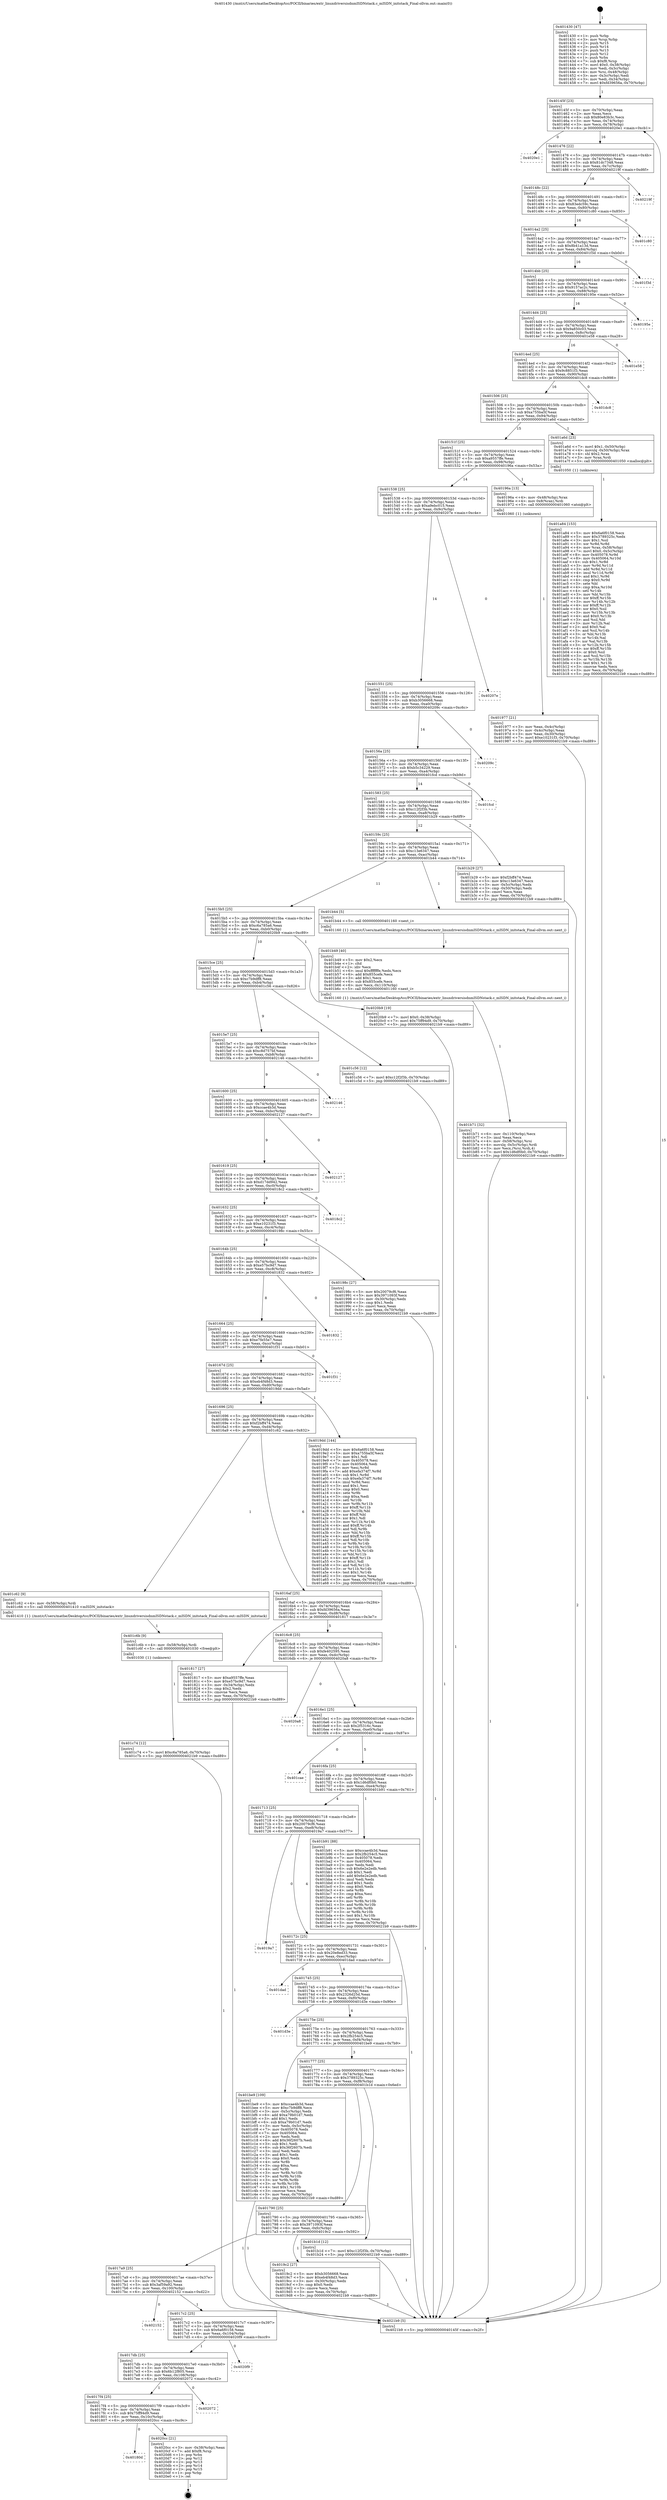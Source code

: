 digraph "0x401430" {
  label = "0x401430 (/mnt/c/Users/mathe/Desktop/tcc/POCII/binaries/extr_linuxdriversisdnmISDNstack.c_mISDN_initstack_Final-ollvm.out::main(0))"
  labelloc = "t"
  node[shape=record]

  Entry [label="",width=0.3,height=0.3,shape=circle,fillcolor=black,style=filled]
  "0x40145f" [label="{
     0x40145f [23]\l
     | [instrs]\l
     &nbsp;&nbsp;0x40145f \<+3\>: mov -0x70(%rbp),%eax\l
     &nbsp;&nbsp;0x401462 \<+2\>: mov %eax,%ecx\l
     &nbsp;&nbsp;0x401464 \<+6\>: sub $0x80e83b3c,%ecx\l
     &nbsp;&nbsp;0x40146a \<+3\>: mov %eax,-0x74(%rbp)\l
     &nbsp;&nbsp;0x40146d \<+3\>: mov %ecx,-0x78(%rbp)\l
     &nbsp;&nbsp;0x401470 \<+6\>: je 00000000004020e1 \<main+0xcb1\>\l
  }"]
  "0x4020e1" [label="{
     0x4020e1\l
  }", style=dashed]
  "0x401476" [label="{
     0x401476 [22]\l
     | [instrs]\l
     &nbsp;&nbsp;0x401476 \<+5\>: jmp 000000000040147b \<main+0x4b\>\l
     &nbsp;&nbsp;0x40147b \<+3\>: mov -0x74(%rbp),%eax\l
     &nbsp;&nbsp;0x40147e \<+5\>: sub $0x81dc7348,%eax\l
     &nbsp;&nbsp;0x401483 \<+3\>: mov %eax,-0x7c(%rbp)\l
     &nbsp;&nbsp;0x401486 \<+6\>: je 000000000040219f \<main+0xd6f\>\l
  }"]
  Exit [label="",width=0.3,height=0.3,shape=circle,fillcolor=black,style=filled,peripheries=2]
  "0x40219f" [label="{
     0x40219f\l
  }", style=dashed]
  "0x40148c" [label="{
     0x40148c [22]\l
     | [instrs]\l
     &nbsp;&nbsp;0x40148c \<+5\>: jmp 0000000000401491 \<main+0x61\>\l
     &nbsp;&nbsp;0x401491 \<+3\>: mov -0x74(%rbp),%eax\l
     &nbsp;&nbsp;0x401494 \<+5\>: sub $0x83edc59c,%eax\l
     &nbsp;&nbsp;0x401499 \<+3\>: mov %eax,-0x80(%rbp)\l
     &nbsp;&nbsp;0x40149c \<+6\>: je 0000000000401c80 \<main+0x850\>\l
  }"]
  "0x40180d" [label="{
     0x40180d\l
  }", style=dashed]
  "0x401c80" [label="{
     0x401c80\l
  }", style=dashed]
  "0x4014a2" [label="{
     0x4014a2 [25]\l
     | [instrs]\l
     &nbsp;&nbsp;0x4014a2 \<+5\>: jmp 00000000004014a7 \<main+0x77\>\l
     &nbsp;&nbsp;0x4014a7 \<+3\>: mov -0x74(%rbp),%eax\l
     &nbsp;&nbsp;0x4014aa \<+5\>: sub $0x8b41a13d,%eax\l
     &nbsp;&nbsp;0x4014af \<+6\>: mov %eax,-0x84(%rbp)\l
     &nbsp;&nbsp;0x4014b5 \<+6\>: je 0000000000401f3d \<main+0xb0d\>\l
  }"]
  "0x4020cc" [label="{
     0x4020cc [21]\l
     | [instrs]\l
     &nbsp;&nbsp;0x4020cc \<+3\>: mov -0x38(%rbp),%eax\l
     &nbsp;&nbsp;0x4020cf \<+7\>: add $0xf8,%rsp\l
     &nbsp;&nbsp;0x4020d6 \<+1\>: pop %rbx\l
     &nbsp;&nbsp;0x4020d7 \<+2\>: pop %r12\l
     &nbsp;&nbsp;0x4020d9 \<+2\>: pop %r13\l
     &nbsp;&nbsp;0x4020db \<+2\>: pop %r14\l
     &nbsp;&nbsp;0x4020dd \<+2\>: pop %r15\l
     &nbsp;&nbsp;0x4020df \<+1\>: pop %rbp\l
     &nbsp;&nbsp;0x4020e0 \<+1\>: ret\l
  }"]
  "0x401f3d" [label="{
     0x401f3d\l
  }", style=dashed]
  "0x4014bb" [label="{
     0x4014bb [25]\l
     | [instrs]\l
     &nbsp;&nbsp;0x4014bb \<+5\>: jmp 00000000004014c0 \<main+0x90\>\l
     &nbsp;&nbsp;0x4014c0 \<+3\>: mov -0x74(%rbp),%eax\l
     &nbsp;&nbsp;0x4014c3 \<+5\>: sub $0x9157ac2c,%eax\l
     &nbsp;&nbsp;0x4014c8 \<+6\>: mov %eax,-0x88(%rbp)\l
     &nbsp;&nbsp;0x4014ce \<+6\>: je 000000000040195e \<main+0x52e\>\l
  }"]
  "0x4017f4" [label="{
     0x4017f4 [25]\l
     | [instrs]\l
     &nbsp;&nbsp;0x4017f4 \<+5\>: jmp 00000000004017f9 \<main+0x3c9\>\l
     &nbsp;&nbsp;0x4017f9 \<+3\>: mov -0x74(%rbp),%eax\l
     &nbsp;&nbsp;0x4017fc \<+5\>: sub $0x75ff94d9,%eax\l
     &nbsp;&nbsp;0x401801 \<+6\>: mov %eax,-0x10c(%rbp)\l
     &nbsp;&nbsp;0x401807 \<+6\>: je 00000000004020cc \<main+0xc9c\>\l
  }"]
  "0x40195e" [label="{
     0x40195e\l
  }", style=dashed]
  "0x4014d4" [label="{
     0x4014d4 [25]\l
     | [instrs]\l
     &nbsp;&nbsp;0x4014d4 \<+5\>: jmp 00000000004014d9 \<main+0xa9\>\l
     &nbsp;&nbsp;0x4014d9 \<+3\>: mov -0x74(%rbp),%eax\l
     &nbsp;&nbsp;0x4014dc \<+5\>: sub $0x9a850c03,%eax\l
     &nbsp;&nbsp;0x4014e1 \<+6\>: mov %eax,-0x8c(%rbp)\l
     &nbsp;&nbsp;0x4014e7 \<+6\>: je 0000000000401e58 \<main+0xa28\>\l
  }"]
  "0x402072" [label="{
     0x402072\l
  }", style=dashed]
  "0x401e58" [label="{
     0x401e58\l
  }", style=dashed]
  "0x4014ed" [label="{
     0x4014ed [25]\l
     | [instrs]\l
     &nbsp;&nbsp;0x4014ed \<+5\>: jmp 00000000004014f2 \<main+0xc2\>\l
     &nbsp;&nbsp;0x4014f2 \<+3\>: mov -0x74(%rbp),%eax\l
     &nbsp;&nbsp;0x4014f5 \<+5\>: sub $0x9c8851f3,%eax\l
     &nbsp;&nbsp;0x4014fa \<+6\>: mov %eax,-0x90(%rbp)\l
     &nbsp;&nbsp;0x401500 \<+6\>: je 0000000000401dc8 \<main+0x998\>\l
  }"]
  "0x4017db" [label="{
     0x4017db [25]\l
     | [instrs]\l
     &nbsp;&nbsp;0x4017db \<+5\>: jmp 00000000004017e0 \<main+0x3b0\>\l
     &nbsp;&nbsp;0x4017e0 \<+3\>: mov -0x74(%rbp),%eax\l
     &nbsp;&nbsp;0x4017e3 \<+5\>: sub $0x6b12f805,%eax\l
     &nbsp;&nbsp;0x4017e8 \<+6\>: mov %eax,-0x108(%rbp)\l
     &nbsp;&nbsp;0x4017ee \<+6\>: je 0000000000402072 \<main+0xc42\>\l
  }"]
  "0x401dc8" [label="{
     0x401dc8\l
  }", style=dashed]
  "0x401506" [label="{
     0x401506 [25]\l
     | [instrs]\l
     &nbsp;&nbsp;0x401506 \<+5\>: jmp 000000000040150b \<main+0xdb\>\l
     &nbsp;&nbsp;0x40150b \<+3\>: mov -0x74(%rbp),%eax\l
     &nbsp;&nbsp;0x40150e \<+5\>: sub $0xa755ba5f,%eax\l
     &nbsp;&nbsp;0x401513 \<+6\>: mov %eax,-0x94(%rbp)\l
     &nbsp;&nbsp;0x401519 \<+6\>: je 0000000000401a6d \<main+0x63d\>\l
  }"]
  "0x4020f9" [label="{
     0x4020f9\l
  }", style=dashed]
  "0x401a6d" [label="{
     0x401a6d [23]\l
     | [instrs]\l
     &nbsp;&nbsp;0x401a6d \<+7\>: movl $0x1,-0x50(%rbp)\l
     &nbsp;&nbsp;0x401a74 \<+4\>: movslq -0x50(%rbp),%rax\l
     &nbsp;&nbsp;0x401a78 \<+4\>: shl $0x2,%rax\l
     &nbsp;&nbsp;0x401a7c \<+3\>: mov %rax,%rdi\l
     &nbsp;&nbsp;0x401a7f \<+5\>: call 0000000000401050 \<malloc@plt\>\l
     | [calls]\l
     &nbsp;&nbsp;0x401050 \{1\} (unknown)\l
  }"]
  "0x40151f" [label="{
     0x40151f [25]\l
     | [instrs]\l
     &nbsp;&nbsp;0x40151f \<+5\>: jmp 0000000000401524 \<main+0xf4\>\l
     &nbsp;&nbsp;0x401524 \<+3\>: mov -0x74(%rbp),%eax\l
     &nbsp;&nbsp;0x401527 \<+5\>: sub $0xa9557ffe,%eax\l
     &nbsp;&nbsp;0x40152c \<+6\>: mov %eax,-0x98(%rbp)\l
     &nbsp;&nbsp;0x401532 \<+6\>: je 000000000040196a \<main+0x53a\>\l
  }"]
  "0x4017c2" [label="{
     0x4017c2 [25]\l
     | [instrs]\l
     &nbsp;&nbsp;0x4017c2 \<+5\>: jmp 00000000004017c7 \<main+0x397\>\l
     &nbsp;&nbsp;0x4017c7 \<+3\>: mov -0x74(%rbp),%eax\l
     &nbsp;&nbsp;0x4017ca \<+5\>: sub $0x6a6f0158,%eax\l
     &nbsp;&nbsp;0x4017cf \<+6\>: mov %eax,-0x104(%rbp)\l
     &nbsp;&nbsp;0x4017d5 \<+6\>: je 00000000004020f9 \<main+0xcc9\>\l
  }"]
  "0x40196a" [label="{
     0x40196a [13]\l
     | [instrs]\l
     &nbsp;&nbsp;0x40196a \<+4\>: mov -0x48(%rbp),%rax\l
     &nbsp;&nbsp;0x40196e \<+4\>: mov 0x8(%rax),%rdi\l
     &nbsp;&nbsp;0x401972 \<+5\>: call 0000000000401060 \<atoi@plt\>\l
     | [calls]\l
     &nbsp;&nbsp;0x401060 \{1\} (unknown)\l
  }"]
  "0x401538" [label="{
     0x401538 [25]\l
     | [instrs]\l
     &nbsp;&nbsp;0x401538 \<+5\>: jmp 000000000040153d \<main+0x10d\>\l
     &nbsp;&nbsp;0x40153d \<+3\>: mov -0x74(%rbp),%eax\l
     &nbsp;&nbsp;0x401540 \<+5\>: sub $0xa9ebc015,%eax\l
     &nbsp;&nbsp;0x401545 \<+6\>: mov %eax,-0x9c(%rbp)\l
     &nbsp;&nbsp;0x40154b \<+6\>: je 000000000040207e \<main+0xc4e\>\l
  }"]
  "0x402152" [label="{
     0x402152\l
  }", style=dashed]
  "0x40207e" [label="{
     0x40207e\l
  }", style=dashed]
  "0x401551" [label="{
     0x401551 [25]\l
     | [instrs]\l
     &nbsp;&nbsp;0x401551 \<+5\>: jmp 0000000000401556 \<main+0x126\>\l
     &nbsp;&nbsp;0x401556 \<+3\>: mov -0x74(%rbp),%eax\l
     &nbsp;&nbsp;0x401559 \<+5\>: sub $0xb3056668,%eax\l
     &nbsp;&nbsp;0x40155e \<+6\>: mov %eax,-0xa0(%rbp)\l
     &nbsp;&nbsp;0x401564 \<+6\>: je 000000000040209c \<main+0xc6c\>\l
  }"]
  "0x401c74" [label="{
     0x401c74 [12]\l
     | [instrs]\l
     &nbsp;&nbsp;0x401c74 \<+7\>: movl $0xc6a785a6,-0x70(%rbp)\l
     &nbsp;&nbsp;0x401c7b \<+5\>: jmp 00000000004021b9 \<main+0xd89\>\l
  }"]
  "0x40209c" [label="{
     0x40209c\l
  }", style=dashed]
  "0x40156a" [label="{
     0x40156a [25]\l
     | [instrs]\l
     &nbsp;&nbsp;0x40156a \<+5\>: jmp 000000000040156f \<main+0x13f\>\l
     &nbsp;&nbsp;0x40156f \<+3\>: mov -0x74(%rbp),%eax\l
     &nbsp;&nbsp;0x401572 \<+5\>: sub $0xb5c34229,%eax\l
     &nbsp;&nbsp;0x401577 \<+6\>: mov %eax,-0xa4(%rbp)\l
     &nbsp;&nbsp;0x40157d \<+6\>: je 0000000000401fcd \<main+0xb9d\>\l
  }"]
  "0x401c6b" [label="{
     0x401c6b [9]\l
     | [instrs]\l
     &nbsp;&nbsp;0x401c6b \<+4\>: mov -0x58(%rbp),%rdi\l
     &nbsp;&nbsp;0x401c6f \<+5\>: call 0000000000401030 \<free@plt\>\l
     | [calls]\l
     &nbsp;&nbsp;0x401030 \{1\} (unknown)\l
  }"]
  "0x401fcd" [label="{
     0x401fcd\l
  }", style=dashed]
  "0x401583" [label="{
     0x401583 [25]\l
     | [instrs]\l
     &nbsp;&nbsp;0x401583 \<+5\>: jmp 0000000000401588 \<main+0x158\>\l
     &nbsp;&nbsp;0x401588 \<+3\>: mov -0x74(%rbp),%eax\l
     &nbsp;&nbsp;0x40158b \<+5\>: sub $0xc12f2f3b,%eax\l
     &nbsp;&nbsp;0x401590 \<+6\>: mov %eax,-0xa8(%rbp)\l
     &nbsp;&nbsp;0x401596 \<+6\>: je 0000000000401b29 \<main+0x6f9\>\l
  }"]
  "0x401b71" [label="{
     0x401b71 [32]\l
     | [instrs]\l
     &nbsp;&nbsp;0x401b71 \<+6\>: mov -0x110(%rbp),%ecx\l
     &nbsp;&nbsp;0x401b77 \<+3\>: imul %eax,%ecx\l
     &nbsp;&nbsp;0x401b7a \<+4\>: mov -0x58(%rbp),%rsi\l
     &nbsp;&nbsp;0x401b7e \<+4\>: movslq -0x5c(%rbp),%rdi\l
     &nbsp;&nbsp;0x401b82 \<+3\>: mov %ecx,(%rsi,%rdi,4)\l
     &nbsp;&nbsp;0x401b85 \<+7\>: movl $0x1d6df0b0,-0x70(%rbp)\l
     &nbsp;&nbsp;0x401b8c \<+5\>: jmp 00000000004021b9 \<main+0xd89\>\l
  }"]
  "0x401b29" [label="{
     0x401b29 [27]\l
     | [instrs]\l
     &nbsp;&nbsp;0x401b29 \<+5\>: mov $0xf2bff474,%eax\l
     &nbsp;&nbsp;0x401b2e \<+5\>: mov $0xc13e6347,%ecx\l
     &nbsp;&nbsp;0x401b33 \<+3\>: mov -0x5c(%rbp),%edx\l
     &nbsp;&nbsp;0x401b36 \<+3\>: cmp -0x50(%rbp),%edx\l
     &nbsp;&nbsp;0x401b39 \<+3\>: cmovl %ecx,%eax\l
     &nbsp;&nbsp;0x401b3c \<+3\>: mov %eax,-0x70(%rbp)\l
     &nbsp;&nbsp;0x401b3f \<+5\>: jmp 00000000004021b9 \<main+0xd89\>\l
  }"]
  "0x40159c" [label="{
     0x40159c [25]\l
     | [instrs]\l
     &nbsp;&nbsp;0x40159c \<+5\>: jmp 00000000004015a1 \<main+0x171\>\l
     &nbsp;&nbsp;0x4015a1 \<+3\>: mov -0x74(%rbp),%eax\l
     &nbsp;&nbsp;0x4015a4 \<+5\>: sub $0xc13e6347,%eax\l
     &nbsp;&nbsp;0x4015a9 \<+6\>: mov %eax,-0xac(%rbp)\l
     &nbsp;&nbsp;0x4015af \<+6\>: je 0000000000401b44 \<main+0x714\>\l
  }"]
  "0x401b49" [label="{
     0x401b49 [40]\l
     | [instrs]\l
     &nbsp;&nbsp;0x401b49 \<+5\>: mov $0x2,%ecx\l
     &nbsp;&nbsp;0x401b4e \<+1\>: cltd\l
     &nbsp;&nbsp;0x401b4f \<+2\>: idiv %ecx\l
     &nbsp;&nbsp;0x401b51 \<+6\>: imul $0xfffffffe,%edx,%ecx\l
     &nbsp;&nbsp;0x401b57 \<+6\>: add $0x855cefe,%ecx\l
     &nbsp;&nbsp;0x401b5d \<+3\>: add $0x1,%ecx\l
     &nbsp;&nbsp;0x401b60 \<+6\>: sub $0x855cefe,%ecx\l
     &nbsp;&nbsp;0x401b66 \<+6\>: mov %ecx,-0x110(%rbp)\l
     &nbsp;&nbsp;0x401b6c \<+5\>: call 0000000000401160 \<next_i\>\l
     | [calls]\l
     &nbsp;&nbsp;0x401160 \{1\} (/mnt/c/Users/mathe/Desktop/tcc/POCII/binaries/extr_linuxdriversisdnmISDNstack.c_mISDN_initstack_Final-ollvm.out::next_i)\l
  }"]
  "0x401b44" [label="{
     0x401b44 [5]\l
     | [instrs]\l
     &nbsp;&nbsp;0x401b44 \<+5\>: call 0000000000401160 \<next_i\>\l
     | [calls]\l
     &nbsp;&nbsp;0x401160 \{1\} (/mnt/c/Users/mathe/Desktop/tcc/POCII/binaries/extr_linuxdriversisdnmISDNstack.c_mISDN_initstack_Final-ollvm.out::next_i)\l
  }"]
  "0x4015b5" [label="{
     0x4015b5 [25]\l
     | [instrs]\l
     &nbsp;&nbsp;0x4015b5 \<+5\>: jmp 00000000004015ba \<main+0x18a\>\l
     &nbsp;&nbsp;0x4015ba \<+3\>: mov -0x74(%rbp),%eax\l
     &nbsp;&nbsp;0x4015bd \<+5\>: sub $0xc6a785a6,%eax\l
     &nbsp;&nbsp;0x4015c2 \<+6\>: mov %eax,-0xb0(%rbp)\l
     &nbsp;&nbsp;0x4015c8 \<+6\>: je 00000000004020b9 \<main+0xc89\>\l
  }"]
  "0x401a84" [label="{
     0x401a84 [153]\l
     | [instrs]\l
     &nbsp;&nbsp;0x401a84 \<+5\>: mov $0x6a6f0158,%ecx\l
     &nbsp;&nbsp;0x401a89 \<+5\>: mov $0x3789325c,%edx\l
     &nbsp;&nbsp;0x401a8e \<+3\>: mov $0x1,%sil\l
     &nbsp;&nbsp;0x401a91 \<+3\>: xor %r8d,%r8d\l
     &nbsp;&nbsp;0x401a94 \<+4\>: mov %rax,-0x58(%rbp)\l
     &nbsp;&nbsp;0x401a98 \<+7\>: movl $0x0,-0x5c(%rbp)\l
     &nbsp;&nbsp;0x401a9f \<+8\>: mov 0x405078,%r9d\l
     &nbsp;&nbsp;0x401aa7 \<+8\>: mov 0x405064,%r10d\l
     &nbsp;&nbsp;0x401aaf \<+4\>: sub $0x1,%r8d\l
     &nbsp;&nbsp;0x401ab3 \<+3\>: mov %r9d,%r11d\l
     &nbsp;&nbsp;0x401ab6 \<+3\>: add %r8d,%r11d\l
     &nbsp;&nbsp;0x401ab9 \<+4\>: imul %r11d,%r9d\l
     &nbsp;&nbsp;0x401abd \<+4\>: and $0x1,%r9d\l
     &nbsp;&nbsp;0x401ac1 \<+4\>: cmp $0x0,%r9d\l
     &nbsp;&nbsp;0x401ac5 \<+3\>: sete %bl\l
     &nbsp;&nbsp;0x401ac8 \<+4\>: cmp $0xa,%r10d\l
     &nbsp;&nbsp;0x401acc \<+4\>: setl %r14b\l
     &nbsp;&nbsp;0x401ad0 \<+3\>: mov %bl,%r15b\l
     &nbsp;&nbsp;0x401ad3 \<+4\>: xor $0xff,%r15b\l
     &nbsp;&nbsp;0x401ad7 \<+3\>: mov %r14b,%r12b\l
     &nbsp;&nbsp;0x401ada \<+4\>: xor $0xff,%r12b\l
     &nbsp;&nbsp;0x401ade \<+4\>: xor $0x0,%sil\l
     &nbsp;&nbsp;0x401ae2 \<+3\>: mov %r15b,%r13b\l
     &nbsp;&nbsp;0x401ae5 \<+4\>: and $0x0,%r13b\l
     &nbsp;&nbsp;0x401ae9 \<+3\>: and %sil,%bl\l
     &nbsp;&nbsp;0x401aec \<+3\>: mov %r12b,%al\l
     &nbsp;&nbsp;0x401aef \<+2\>: and $0x0,%al\l
     &nbsp;&nbsp;0x401af1 \<+3\>: and %sil,%r14b\l
     &nbsp;&nbsp;0x401af4 \<+3\>: or %bl,%r13b\l
     &nbsp;&nbsp;0x401af7 \<+3\>: or %r14b,%al\l
     &nbsp;&nbsp;0x401afa \<+3\>: xor %al,%r13b\l
     &nbsp;&nbsp;0x401afd \<+3\>: or %r12b,%r15b\l
     &nbsp;&nbsp;0x401b00 \<+4\>: xor $0xff,%r15b\l
     &nbsp;&nbsp;0x401b04 \<+4\>: or $0x0,%sil\l
     &nbsp;&nbsp;0x401b08 \<+3\>: and %sil,%r15b\l
     &nbsp;&nbsp;0x401b0b \<+3\>: or %r15b,%r13b\l
     &nbsp;&nbsp;0x401b0e \<+4\>: test $0x1,%r13b\l
     &nbsp;&nbsp;0x401b12 \<+3\>: cmovne %edx,%ecx\l
     &nbsp;&nbsp;0x401b15 \<+3\>: mov %ecx,-0x70(%rbp)\l
     &nbsp;&nbsp;0x401b18 \<+5\>: jmp 00000000004021b9 \<main+0xd89\>\l
  }"]
  "0x4020b9" [label="{
     0x4020b9 [19]\l
     | [instrs]\l
     &nbsp;&nbsp;0x4020b9 \<+7\>: movl $0x0,-0x38(%rbp)\l
     &nbsp;&nbsp;0x4020c0 \<+7\>: movl $0x75ff94d9,-0x70(%rbp)\l
     &nbsp;&nbsp;0x4020c7 \<+5\>: jmp 00000000004021b9 \<main+0xd89\>\l
  }"]
  "0x4015ce" [label="{
     0x4015ce [25]\l
     | [instrs]\l
     &nbsp;&nbsp;0x4015ce \<+5\>: jmp 00000000004015d3 \<main+0x1a3\>\l
     &nbsp;&nbsp;0x4015d3 \<+3\>: mov -0x74(%rbp),%eax\l
     &nbsp;&nbsp;0x4015d6 \<+5\>: sub $0xc7b9dff8,%eax\l
     &nbsp;&nbsp;0x4015db \<+6\>: mov %eax,-0xb4(%rbp)\l
     &nbsp;&nbsp;0x4015e1 \<+6\>: je 0000000000401c56 \<main+0x826\>\l
  }"]
  "0x4017a9" [label="{
     0x4017a9 [25]\l
     | [instrs]\l
     &nbsp;&nbsp;0x4017a9 \<+5\>: jmp 00000000004017ae \<main+0x37e\>\l
     &nbsp;&nbsp;0x4017ae \<+3\>: mov -0x74(%rbp),%eax\l
     &nbsp;&nbsp;0x4017b1 \<+5\>: sub $0x3af59a92,%eax\l
     &nbsp;&nbsp;0x4017b6 \<+6\>: mov %eax,-0x100(%rbp)\l
     &nbsp;&nbsp;0x4017bc \<+6\>: je 0000000000402152 \<main+0xd22\>\l
  }"]
  "0x401c56" [label="{
     0x401c56 [12]\l
     | [instrs]\l
     &nbsp;&nbsp;0x401c56 \<+7\>: movl $0xc12f2f3b,-0x70(%rbp)\l
     &nbsp;&nbsp;0x401c5d \<+5\>: jmp 00000000004021b9 \<main+0xd89\>\l
  }"]
  "0x4015e7" [label="{
     0x4015e7 [25]\l
     | [instrs]\l
     &nbsp;&nbsp;0x4015e7 \<+5\>: jmp 00000000004015ec \<main+0x1bc\>\l
     &nbsp;&nbsp;0x4015ec \<+3\>: mov -0x74(%rbp),%eax\l
     &nbsp;&nbsp;0x4015ef \<+5\>: sub $0xc8d757bf,%eax\l
     &nbsp;&nbsp;0x4015f4 \<+6\>: mov %eax,-0xb8(%rbp)\l
     &nbsp;&nbsp;0x4015fa \<+6\>: je 0000000000402146 \<main+0xd16\>\l
  }"]
  "0x4019c2" [label="{
     0x4019c2 [27]\l
     | [instrs]\l
     &nbsp;&nbsp;0x4019c2 \<+5\>: mov $0xb3056668,%eax\l
     &nbsp;&nbsp;0x4019c7 \<+5\>: mov $0xeb4f48d3,%ecx\l
     &nbsp;&nbsp;0x4019cc \<+3\>: mov -0x30(%rbp),%edx\l
     &nbsp;&nbsp;0x4019cf \<+3\>: cmp $0x0,%edx\l
     &nbsp;&nbsp;0x4019d2 \<+3\>: cmove %ecx,%eax\l
     &nbsp;&nbsp;0x4019d5 \<+3\>: mov %eax,-0x70(%rbp)\l
     &nbsp;&nbsp;0x4019d8 \<+5\>: jmp 00000000004021b9 \<main+0xd89\>\l
  }"]
  "0x402146" [label="{
     0x402146\l
  }", style=dashed]
  "0x401600" [label="{
     0x401600 [25]\l
     | [instrs]\l
     &nbsp;&nbsp;0x401600 \<+5\>: jmp 0000000000401605 \<main+0x1d5\>\l
     &nbsp;&nbsp;0x401605 \<+3\>: mov -0x74(%rbp),%eax\l
     &nbsp;&nbsp;0x401608 \<+5\>: sub $0xccae4b3d,%eax\l
     &nbsp;&nbsp;0x40160d \<+6\>: mov %eax,-0xbc(%rbp)\l
     &nbsp;&nbsp;0x401613 \<+6\>: je 0000000000402127 \<main+0xcf7\>\l
  }"]
  "0x401790" [label="{
     0x401790 [25]\l
     | [instrs]\l
     &nbsp;&nbsp;0x401790 \<+5\>: jmp 0000000000401795 \<main+0x365\>\l
     &nbsp;&nbsp;0x401795 \<+3\>: mov -0x74(%rbp),%eax\l
     &nbsp;&nbsp;0x401798 \<+5\>: sub $0x3971093f,%eax\l
     &nbsp;&nbsp;0x40179d \<+6\>: mov %eax,-0xfc(%rbp)\l
     &nbsp;&nbsp;0x4017a3 \<+6\>: je 00000000004019c2 \<main+0x592\>\l
  }"]
  "0x402127" [label="{
     0x402127\l
  }", style=dashed]
  "0x401619" [label="{
     0x401619 [25]\l
     | [instrs]\l
     &nbsp;&nbsp;0x401619 \<+5\>: jmp 000000000040161e \<main+0x1ee\>\l
     &nbsp;&nbsp;0x40161e \<+3\>: mov -0x74(%rbp),%eax\l
     &nbsp;&nbsp;0x401621 \<+5\>: sub $0xd17dd942,%eax\l
     &nbsp;&nbsp;0x401626 \<+6\>: mov %eax,-0xc0(%rbp)\l
     &nbsp;&nbsp;0x40162c \<+6\>: je 00000000004018c2 \<main+0x492\>\l
  }"]
  "0x401b1d" [label="{
     0x401b1d [12]\l
     | [instrs]\l
     &nbsp;&nbsp;0x401b1d \<+7\>: movl $0xc12f2f3b,-0x70(%rbp)\l
     &nbsp;&nbsp;0x401b24 \<+5\>: jmp 00000000004021b9 \<main+0xd89\>\l
  }"]
  "0x4018c2" [label="{
     0x4018c2\l
  }", style=dashed]
  "0x401632" [label="{
     0x401632 [25]\l
     | [instrs]\l
     &nbsp;&nbsp;0x401632 \<+5\>: jmp 0000000000401637 \<main+0x207\>\l
     &nbsp;&nbsp;0x401637 \<+3\>: mov -0x74(%rbp),%eax\l
     &nbsp;&nbsp;0x40163a \<+5\>: sub $0xe10231f3,%eax\l
     &nbsp;&nbsp;0x40163f \<+6\>: mov %eax,-0xc4(%rbp)\l
     &nbsp;&nbsp;0x401645 \<+6\>: je 000000000040198c \<main+0x55c\>\l
  }"]
  "0x401777" [label="{
     0x401777 [25]\l
     | [instrs]\l
     &nbsp;&nbsp;0x401777 \<+5\>: jmp 000000000040177c \<main+0x34c\>\l
     &nbsp;&nbsp;0x40177c \<+3\>: mov -0x74(%rbp),%eax\l
     &nbsp;&nbsp;0x40177f \<+5\>: sub $0x3789325c,%eax\l
     &nbsp;&nbsp;0x401784 \<+6\>: mov %eax,-0xf8(%rbp)\l
     &nbsp;&nbsp;0x40178a \<+6\>: je 0000000000401b1d \<main+0x6ed\>\l
  }"]
  "0x40198c" [label="{
     0x40198c [27]\l
     | [instrs]\l
     &nbsp;&nbsp;0x40198c \<+5\>: mov $0x20079cf6,%eax\l
     &nbsp;&nbsp;0x401991 \<+5\>: mov $0x3971093f,%ecx\l
     &nbsp;&nbsp;0x401996 \<+3\>: mov -0x30(%rbp),%edx\l
     &nbsp;&nbsp;0x401999 \<+3\>: cmp $0x1,%edx\l
     &nbsp;&nbsp;0x40199c \<+3\>: cmovl %ecx,%eax\l
     &nbsp;&nbsp;0x40199f \<+3\>: mov %eax,-0x70(%rbp)\l
     &nbsp;&nbsp;0x4019a2 \<+5\>: jmp 00000000004021b9 \<main+0xd89\>\l
  }"]
  "0x40164b" [label="{
     0x40164b [25]\l
     | [instrs]\l
     &nbsp;&nbsp;0x40164b \<+5\>: jmp 0000000000401650 \<main+0x220\>\l
     &nbsp;&nbsp;0x401650 \<+3\>: mov -0x74(%rbp),%eax\l
     &nbsp;&nbsp;0x401653 \<+5\>: sub $0xe57bc9d7,%eax\l
     &nbsp;&nbsp;0x401658 \<+6\>: mov %eax,-0xc8(%rbp)\l
     &nbsp;&nbsp;0x40165e \<+6\>: je 0000000000401832 \<main+0x402\>\l
  }"]
  "0x401be9" [label="{
     0x401be9 [109]\l
     | [instrs]\l
     &nbsp;&nbsp;0x401be9 \<+5\>: mov $0xccae4b3d,%eax\l
     &nbsp;&nbsp;0x401bee \<+5\>: mov $0xc7b9dff8,%ecx\l
     &nbsp;&nbsp;0x401bf3 \<+3\>: mov -0x5c(%rbp),%edx\l
     &nbsp;&nbsp;0x401bf6 \<+6\>: add $0xa79b01d7,%edx\l
     &nbsp;&nbsp;0x401bfc \<+3\>: add $0x1,%edx\l
     &nbsp;&nbsp;0x401bff \<+6\>: sub $0xa79b01d7,%edx\l
     &nbsp;&nbsp;0x401c05 \<+3\>: mov %edx,-0x5c(%rbp)\l
     &nbsp;&nbsp;0x401c08 \<+7\>: mov 0x405078,%edx\l
     &nbsp;&nbsp;0x401c0f \<+7\>: mov 0x405064,%esi\l
     &nbsp;&nbsp;0x401c16 \<+2\>: mov %edx,%edi\l
     &nbsp;&nbsp;0x401c18 \<+6\>: add $0x36f2607b,%edi\l
     &nbsp;&nbsp;0x401c1e \<+3\>: sub $0x1,%edi\l
     &nbsp;&nbsp;0x401c21 \<+6\>: sub $0x36f2607b,%edi\l
     &nbsp;&nbsp;0x401c27 \<+3\>: imul %edi,%edx\l
     &nbsp;&nbsp;0x401c2a \<+3\>: and $0x1,%edx\l
     &nbsp;&nbsp;0x401c2d \<+3\>: cmp $0x0,%edx\l
     &nbsp;&nbsp;0x401c30 \<+4\>: sete %r8b\l
     &nbsp;&nbsp;0x401c34 \<+3\>: cmp $0xa,%esi\l
     &nbsp;&nbsp;0x401c37 \<+4\>: setl %r9b\l
     &nbsp;&nbsp;0x401c3b \<+3\>: mov %r8b,%r10b\l
     &nbsp;&nbsp;0x401c3e \<+3\>: and %r9b,%r10b\l
     &nbsp;&nbsp;0x401c41 \<+3\>: xor %r9b,%r8b\l
     &nbsp;&nbsp;0x401c44 \<+3\>: or %r8b,%r10b\l
     &nbsp;&nbsp;0x401c47 \<+4\>: test $0x1,%r10b\l
     &nbsp;&nbsp;0x401c4b \<+3\>: cmovne %ecx,%eax\l
     &nbsp;&nbsp;0x401c4e \<+3\>: mov %eax,-0x70(%rbp)\l
     &nbsp;&nbsp;0x401c51 \<+5\>: jmp 00000000004021b9 \<main+0xd89\>\l
  }"]
  "0x401832" [label="{
     0x401832\l
  }", style=dashed]
  "0x401664" [label="{
     0x401664 [25]\l
     | [instrs]\l
     &nbsp;&nbsp;0x401664 \<+5\>: jmp 0000000000401669 \<main+0x239\>\l
     &nbsp;&nbsp;0x401669 \<+3\>: mov -0x74(%rbp),%eax\l
     &nbsp;&nbsp;0x40166c \<+5\>: sub $0xe7fe55e7,%eax\l
     &nbsp;&nbsp;0x401671 \<+6\>: mov %eax,-0xcc(%rbp)\l
     &nbsp;&nbsp;0x401677 \<+6\>: je 0000000000401f31 \<main+0xb01\>\l
  }"]
  "0x40175e" [label="{
     0x40175e [25]\l
     | [instrs]\l
     &nbsp;&nbsp;0x40175e \<+5\>: jmp 0000000000401763 \<main+0x333\>\l
     &nbsp;&nbsp;0x401763 \<+3\>: mov -0x74(%rbp),%eax\l
     &nbsp;&nbsp;0x401766 \<+5\>: sub $0x2fb254c5,%eax\l
     &nbsp;&nbsp;0x40176b \<+6\>: mov %eax,-0xf4(%rbp)\l
     &nbsp;&nbsp;0x401771 \<+6\>: je 0000000000401be9 \<main+0x7b9\>\l
  }"]
  "0x401f31" [label="{
     0x401f31\l
  }", style=dashed]
  "0x40167d" [label="{
     0x40167d [25]\l
     | [instrs]\l
     &nbsp;&nbsp;0x40167d \<+5\>: jmp 0000000000401682 \<main+0x252\>\l
     &nbsp;&nbsp;0x401682 \<+3\>: mov -0x74(%rbp),%eax\l
     &nbsp;&nbsp;0x401685 \<+5\>: sub $0xeb4f48d3,%eax\l
     &nbsp;&nbsp;0x40168a \<+6\>: mov %eax,-0xd0(%rbp)\l
     &nbsp;&nbsp;0x401690 \<+6\>: je 00000000004019dd \<main+0x5ad\>\l
  }"]
  "0x401d3e" [label="{
     0x401d3e\l
  }", style=dashed]
  "0x4019dd" [label="{
     0x4019dd [144]\l
     | [instrs]\l
     &nbsp;&nbsp;0x4019dd \<+5\>: mov $0x6a6f0158,%eax\l
     &nbsp;&nbsp;0x4019e2 \<+5\>: mov $0xa755ba5f,%ecx\l
     &nbsp;&nbsp;0x4019e7 \<+2\>: mov $0x1,%dl\l
     &nbsp;&nbsp;0x4019e9 \<+7\>: mov 0x405078,%esi\l
     &nbsp;&nbsp;0x4019f0 \<+7\>: mov 0x405064,%edi\l
     &nbsp;&nbsp;0x4019f7 \<+3\>: mov %esi,%r8d\l
     &nbsp;&nbsp;0x4019fa \<+7\>: add $0xefa374f7,%r8d\l
     &nbsp;&nbsp;0x401a01 \<+4\>: sub $0x1,%r8d\l
     &nbsp;&nbsp;0x401a05 \<+7\>: sub $0xefa374f7,%r8d\l
     &nbsp;&nbsp;0x401a0c \<+4\>: imul %r8d,%esi\l
     &nbsp;&nbsp;0x401a10 \<+3\>: and $0x1,%esi\l
     &nbsp;&nbsp;0x401a13 \<+3\>: cmp $0x0,%esi\l
     &nbsp;&nbsp;0x401a16 \<+4\>: sete %r9b\l
     &nbsp;&nbsp;0x401a1a \<+3\>: cmp $0xa,%edi\l
     &nbsp;&nbsp;0x401a1d \<+4\>: setl %r10b\l
     &nbsp;&nbsp;0x401a21 \<+3\>: mov %r9b,%r11b\l
     &nbsp;&nbsp;0x401a24 \<+4\>: xor $0xff,%r11b\l
     &nbsp;&nbsp;0x401a28 \<+3\>: mov %r10b,%bl\l
     &nbsp;&nbsp;0x401a2b \<+3\>: xor $0xff,%bl\l
     &nbsp;&nbsp;0x401a2e \<+3\>: xor $0x1,%dl\l
     &nbsp;&nbsp;0x401a31 \<+3\>: mov %r11b,%r14b\l
     &nbsp;&nbsp;0x401a34 \<+4\>: and $0xff,%r14b\l
     &nbsp;&nbsp;0x401a38 \<+3\>: and %dl,%r9b\l
     &nbsp;&nbsp;0x401a3b \<+3\>: mov %bl,%r15b\l
     &nbsp;&nbsp;0x401a3e \<+4\>: and $0xff,%r15b\l
     &nbsp;&nbsp;0x401a42 \<+3\>: and %dl,%r10b\l
     &nbsp;&nbsp;0x401a45 \<+3\>: or %r9b,%r14b\l
     &nbsp;&nbsp;0x401a48 \<+3\>: or %r10b,%r15b\l
     &nbsp;&nbsp;0x401a4b \<+3\>: xor %r15b,%r14b\l
     &nbsp;&nbsp;0x401a4e \<+3\>: or %bl,%r11b\l
     &nbsp;&nbsp;0x401a51 \<+4\>: xor $0xff,%r11b\l
     &nbsp;&nbsp;0x401a55 \<+3\>: or $0x1,%dl\l
     &nbsp;&nbsp;0x401a58 \<+3\>: and %dl,%r11b\l
     &nbsp;&nbsp;0x401a5b \<+3\>: or %r11b,%r14b\l
     &nbsp;&nbsp;0x401a5e \<+4\>: test $0x1,%r14b\l
     &nbsp;&nbsp;0x401a62 \<+3\>: cmovne %ecx,%eax\l
     &nbsp;&nbsp;0x401a65 \<+3\>: mov %eax,-0x70(%rbp)\l
     &nbsp;&nbsp;0x401a68 \<+5\>: jmp 00000000004021b9 \<main+0xd89\>\l
  }"]
  "0x401696" [label="{
     0x401696 [25]\l
     | [instrs]\l
     &nbsp;&nbsp;0x401696 \<+5\>: jmp 000000000040169b \<main+0x26b\>\l
     &nbsp;&nbsp;0x40169b \<+3\>: mov -0x74(%rbp),%eax\l
     &nbsp;&nbsp;0x40169e \<+5\>: sub $0xf2bff474,%eax\l
     &nbsp;&nbsp;0x4016a3 \<+6\>: mov %eax,-0xd4(%rbp)\l
     &nbsp;&nbsp;0x4016a9 \<+6\>: je 0000000000401c62 \<main+0x832\>\l
  }"]
  "0x401745" [label="{
     0x401745 [25]\l
     | [instrs]\l
     &nbsp;&nbsp;0x401745 \<+5\>: jmp 000000000040174a \<main+0x31a\>\l
     &nbsp;&nbsp;0x40174a \<+3\>: mov -0x74(%rbp),%eax\l
     &nbsp;&nbsp;0x40174d \<+5\>: sub $0x2326d25d,%eax\l
     &nbsp;&nbsp;0x401752 \<+6\>: mov %eax,-0xf0(%rbp)\l
     &nbsp;&nbsp;0x401758 \<+6\>: je 0000000000401d3e \<main+0x90e\>\l
  }"]
  "0x401c62" [label="{
     0x401c62 [9]\l
     | [instrs]\l
     &nbsp;&nbsp;0x401c62 \<+4\>: mov -0x58(%rbp),%rdi\l
     &nbsp;&nbsp;0x401c66 \<+5\>: call 0000000000401410 \<mISDN_initstack\>\l
     | [calls]\l
     &nbsp;&nbsp;0x401410 \{1\} (/mnt/c/Users/mathe/Desktop/tcc/POCII/binaries/extr_linuxdriversisdnmISDNstack.c_mISDN_initstack_Final-ollvm.out::mISDN_initstack)\l
  }"]
  "0x4016af" [label="{
     0x4016af [25]\l
     | [instrs]\l
     &nbsp;&nbsp;0x4016af \<+5\>: jmp 00000000004016b4 \<main+0x284\>\l
     &nbsp;&nbsp;0x4016b4 \<+3\>: mov -0x74(%rbp),%eax\l
     &nbsp;&nbsp;0x4016b7 \<+5\>: sub $0xfd39656a,%eax\l
     &nbsp;&nbsp;0x4016bc \<+6\>: mov %eax,-0xd8(%rbp)\l
     &nbsp;&nbsp;0x4016c2 \<+6\>: je 0000000000401817 \<main+0x3e7\>\l
  }"]
  "0x401dad" [label="{
     0x401dad\l
  }", style=dashed]
  "0x401817" [label="{
     0x401817 [27]\l
     | [instrs]\l
     &nbsp;&nbsp;0x401817 \<+5\>: mov $0xa9557ffe,%eax\l
     &nbsp;&nbsp;0x40181c \<+5\>: mov $0xe57bc9d7,%ecx\l
     &nbsp;&nbsp;0x401821 \<+3\>: mov -0x34(%rbp),%edx\l
     &nbsp;&nbsp;0x401824 \<+3\>: cmp $0x2,%edx\l
     &nbsp;&nbsp;0x401827 \<+3\>: cmovne %ecx,%eax\l
     &nbsp;&nbsp;0x40182a \<+3\>: mov %eax,-0x70(%rbp)\l
     &nbsp;&nbsp;0x40182d \<+5\>: jmp 00000000004021b9 \<main+0xd89\>\l
  }"]
  "0x4016c8" [label="{
     0x4016c8 [25]\l
     | [instrs]\l
     &nbsp;&nbsp;0x4016c8 \<+5\>: jmp 00000000004016cd \<main+0x29d\>\l
     &nbsp;&nbsp;0x4016cd \<+3\>: mov -0x74(%rbp),%eax\l
     &nbsp;&nbsp;0x4016d0 \<+5\>: sub $0xfe402595,%eax\l
     &nbsp;&nbsp;0x4016d5 \<+6\>: mov %eax,-0xdc(%rbp)\l
     &nbsp;&nbsp;0x4016db \<+6\>: je 00000000004020a8 \<main+0xc78\>\l
  }"]
  "0x4021b9" [label="{
     0x4021b9 [5]\l
     | [instrs]\l
     &nbsp;&nbsp;0x4021b9 \<+5\>: jmp 000000000040145f \<main+0x2f\>\l
  }"]
  "0x401430" [label="{
     0x401430 [47]\l
     | [instrs]\l
     &nbsp;&nbsp;0x401430 \<+1\>: push %rbp\l
     &nbsp;&nbsp;0x401431 \<+3\>: mov %rsp,%rbp\l
     &nbsp;&nbsp;0x401434 \<+2\>: push %r15\l
     &nbsp;&nbsp;0x401436 \<+2\>: push %r14\l
     &nbsp;&nbsp;0x401438 \<+2\>: push %r13\l
     &nbsp;&nbsp;0x40143a \<+2\>: push %r12\l
     &nbsp;&nbsp;0x40143c \<+1\>: push %rbx\l
     &nbsp;&nbsp;0x40143d \<+7\>: sub $0xf8,%rsp\l
     &nbsp;&nbsp;0x401444 \<+7\>: movl $0x0,-0x38(%rbp)\l
     &nbsp;&nbsp;0x40144b \<+3\>: mov %edi,-0x3c(%rbp)\l
     &nbsp;&nbsp;0x40144e \<+4\>: mov %rsi,-0x48(%rbp)\l
     &nbsp;&nbsp;0x401452 \<+3\>: mov -0x3c(%rbp),%edi\l
     &nbsp;&nbsp;0x401455 \<+3\>: mov %edi,-0x34(%rbp)\l
     &nbsp;&nbsp;0x401458 \<+7\>: movl $0xfd39656a,-0x70(%rbp)\l
  }"]
  "0x401977" [label="{
     0x401977 [21]\l
     | [instrs]\l
     &nbsp;&nbsp;0x401977 \<+3\>: mov %eax,-0x4c(%rbp)\l
     &nbsp;&nbsp;0x40197a \<+3\>: mov -0x4c(%rbp),%eax\l
     &nbsp;&nbsp;0x40197d \<+3\>: mov %eax,-0x30(%rbp)\l
     &nbsp;&nbsp;0x401980 \<+7\>: movl $0xe10231f3,-0x70(%rbp)\l
     &nbsp;&nbsp;0x401987 \<+5\>: jmp 00000000004021b9 \<main+0xd89\>\l
  }"]
  "0x40172c" [label="{
     0x40172c [25]\l
     | [instrs]\l
     &nbsp;&nbsp;0x40172c \<+5\>: jmp 0000000000401731 \<main+0x301\>\l
     &nbsp;&nbsp;0x401731 \<+3\>: mov -0x74(%rbp),%eax\l
     &nbsp;&nbsp;0x401734 \<+5\>: sub $0x20e8ed33,%eax\l
     &nbsp;&nbsp;0x401739 \<+6\>: mov %eax,-0xec(%rbp)\l
     &nbsp;&nbsp;0x40173f \<+6\>: je 0000000000401dad \<main+0x97d\>\l
  }"]
  "0x4020a8" [label="{
     0x4020a8\l
  }", style=dashed]
  "0x4016e1" [label="{
     0x4016e1 [25]\l
     | [instrs]\l
     &nbsp;&nbsp;0x4016e1 \<+5\>: jmp 00000000004016e6 \<main+0x2b6\>\l
     &nbsp;&nbsp;0x4016e6 \<+3\>: mov -0x74(%rbp),%eax\l
     &nbsp;&nbsp;0x4016e9 \<+5\>: sub $0x2f5316c,%eax\l
     &nbsp;&nbsp;0x4016ee \<+6\>: mov %eax,-0xe0(%rbp)\l
     &nbsp;&nbsp;0x4016f4 \<+6\>: je 0000000000401cae \<main+0x87e\>\l
  }"]
  "0x4019a7" [label="{
     0x4019a7\l
  }", style=dashed]
  "0x401cae" [label="{
     0x401cae\l
  }", style=dashed]
  "0x4016fa" [label="{
     0x4016fa [25]\l
     | [instrs]\l
     &nbsp;&nbsp;0x4016fa \<+5\>: jmp 00000000004016ff \<main+0x2cf\>\l
     &nbsp;&nbsp;0x4016ff \<+3\>: mov -0x74(%rbp),%eax\l
     &nbsp;&nbsp;0x401702 \<+5\>: sub $0x1d6df0b0,%eax\l
     &nbsp;&nbsp;0x401707 \<+6\>: mov %eax,-0xe4(%rbp)\l
     &nbsp;&nbsp;0x40170d \<+6\>: je 0000000000401b91 \<main+0x761\>\l
  }"]
  "0x401713" [label="{
     0x401713 [25]\l
     | [instrs]\l
     &nbsp;&nbsp;0x401713 \<+5\>: jmp 0000000000401718 \<main+0x2e8\>\l
     &nbsp;&nbsp;0x401718 \<+3\>: mov -0x74(%rbp),%eax\l
     &nbsp;&nbsp;0x40171b \<+5\>: sub $0x20079cf6,%eax\l
     &nbsp;&nbsp;0x401720 \<+6\>: mov %eax,-0xe8(%rbp)\l
     &nbsp;&nbsp;0x401726 \<+6\>: je 00000000004019a7 \<main+0x577\>\l
  }"]
  "0x401b91" [label="{
     0x401b91 [88]\l
     | [instrs]\l
     &nbsp;&nbsp;0x401b91 \<+5\>: mov $0xccae4b3d,%eax\l
     &nbsp;&nbsp;0x401b96 \<+5\>: mov $0x2fb254c5,%ecx\l
     &nbsp;&nbsp;0x401b9b \<+7\>: mov 0x405078,%edx\l
     &nbsp;&nbsp;0x401ba2 \<+7\>: mov 0x405064,%esi\l
     &nbsp;&nbsp;0x401ba9 \<+2\>: mov %edx,%edi\l
     &nbsp;&nbsp;0x401bab \<+6\>: sub $0x6e2e2edb,%edi\l
     &nbsp;&nbsp;0x401bb1 \<+3\>: sub $0x1,%edi\l
     &nbsp;&nbsp;0x401bb4 \<+6\>: add $0x6e2e2edb,%edi\l
     &nbsp;&nbsp;0x401bba \<+3\>: imul %edi,%edx\l
     &nbsp;&nbsp;0x401bbd \<+3\>: and $0x1,%edx\l
     &nbsp;&nbsp;0x401bc0 \<+3\>: cmp $0x0,%edx\l
     &nbsp;&nbsp;0x401bc3 \<+4\>: sete %r8b\l
     &nbsp;&nbsp;0x401bc7 \<+3\>: cmp $0xa,%esi\l
     &nbsp;&nbsp;0x401bca \<+4\>: setl %r9b\l
     &nbsp;&nbsp;0x401bce \<+3\>: mov %r8b,%r10b\l
     &nbsp;&nbsp;0x401bd1 \<+3\>: and %r9b,%r10b\l
     &nbsp;&nbsp;0x401bd4 \<+3\>: xor %r9b,%r8b\l
     &nbsp;&nbsp;0x401bd7 \<+3\>: or %r8b,%r10b\l
     &nbsp;&nbsp;0x401bda \<+4\>: test $0x1,%r10b\l
     &nbsp;&nbsp;0x401bde \<+3\>: cmovne %ecx,%eax\l
     &nbsp;&nbsp;0x401be1 \<+3\>: mov %eax,-0x70(%rbp)\l
     &nbsp;&nbsp;0x401be4 \<+5\>: jmp 00000000004021b9 \<main+0xd89\>\l
  }"]
  Entry -> "0x401430" [label=" 1"]
  "0x40145f" -> "0x4020e1" [label=" 0"]
  "0x40145f" -> "0x401476" [label=" 16"]
  "0x4020cc" -> Exit [label=" 1"]
  "0x401476" -> "0x40219f" [label=" 0"]
  "0x401476" -> "0x40148c" [label=" 16"]
  "0x4017f4" -> "0x40180d" [label=" 0"]
  "0x40148c" -> "0x401c80" [label=" 0"]
  "0x40148c" -> "0x4014a2" [label=" 16"]
  "0x4017f4" -> "0x4020cc" [label=" 1"]
  "0x4014a2" -> "0x401f3d" [label=" 0"]
  "0x4014a2" -> "0x4014bb" [label=" 16"]
  "0x4017db" -> "0x4017f4" [label=" 1"]
  "0x4014bb" -> "0x40195e" [label=" 0"]
  "0x4014bb" -> "0x4014d4" [label=" 16"]
  "0x4017db" -> "0x402072" [label=" 0"]
  "0x4014d4" -> "0x401e58" [label=" 0"]
  "0x4014d4" -> "0x4014ed" [label=" 16"]
  "0x4017c2" -> "0x4017db" [label=" 1"]
  "0x4014ed" -> "0x401dc8" [label=" 0"]
  "0x4014ed" -> "0x401506" [label=" 16"]
  "0x4017c2" -> "0x4020f9" [label=" 0"]
  "0x401506" -> "0x401a6d" [label=" 1"]
  "0x401506" -> "0x40151f" [label=" 15"]
  "0x4017a9" -> "0x4017c2" [label=" 1"]
  "0x40151f" -> "0x40196a" [label=" 1"]
  "0x40151f" -> "0x401538" [label=" 14"]
  "0x4017a9" -> "0x402152" [label=" 0"]
  "0x401538" -> "0x40207e" [label=" 0"]
  "0x401538" -> "0x401551" [label=" 14"]
  "0x4020b9" -> "0x4021b9" [label=" 1"]
  "0x401551" -> "0x40209c" [label=" 0"]
  "0x401551" -> "0x40156a" [label=" 14"]
  "0x401c74" -> "0x4021b9" [label=" 1"]
  "0x40156a" -> "0x401fcd" [label=" 0"]
  "0x40156a" -> "0x401583" [label=" 14"]
  "0x401c6b" -> "0x401c74" [label=" 1"]
  "0x401583" -> "0x401b29" [label=" 2"]
  "0x401583" -> "0x40159c" [label=" 12"]
  "0x401c62" -> "0x401c6b" [label=" 1"]
  "0x40159c" -> "0x401b44" [label=" 1"]
  "0x40159c" -> "0x4015b5" [label=" 11"]
  "0x401c56" -> "0x4021b9" [label=" 1"]
  "0x4015b5" -> "0x4020b9" [label=" 1"]
  "0x4015b5" -> "0x4015ce" [label=" 10"]
  "0x401be9" -> "0x4021b9" [label=" 1"]
  "0x4015ce" -> "0x401c56" [label=" 1"]
  "0x4015ce" -> "0x4015e7" [label=" 9"]
  "0x401b91" -> "0x4021b9" [label=" 1"]
  "0x4015e7" -> "0x402146" [label=" 0"]
  "0x4015e7" -> "0x401600" [label=" 9"]
  "0x401b71" -> "0x4021b9" [label=" 1"]
  "0x401600" -> "0x402127" [label=" 0"]
  "0x401600" -> "0x401619" [label=" 9"]
  "0x401b44" -> "0x401b49" [label=" 1"]
  "0x401619" -> "0x4018c2" [label=" 0"]
  "0x401619" -> "0x401632" [label=" 9"]
  "0x401b29" -> "0x4021b9" [label=" 2"]
  "0x401632" -> "0x40198c" [label=" 1"]
  "0x401632" -> "0x40164b" [label=" 8"]
  "0x401a84" -> "0x4021b9" [label=" 1"]
  "0x40164b" -> "0x401832" [label=" 0"]
  "0x40164b" -> "0x401664" [label=" 8"]
  "0x401a6d" -> "0x401a84" [label=" 1"]
  "0x401664" -> "0x401f31" [label=" 0"]
  "0x401664" -> "0x40167d" [label=" 8"]
  "0x4019c2" -> "0x4021b9" [label=" 1"]
  "0x40167d" -> "0x4019dd" [label=" 1"]
  "0x40167d" -> "0x401696" [label=" 7"]
  "0x401790" -> "0x4017a9" [label=" 1"]
  "0x401696" -> "0x401c62" [label=" 1"]
  "0x401696" -> "0x4016af" [label=" 6"]
  "0x401b49" -> "0x401b71" [label=" 1"]
  "0x4016af" -> "0x401817" [label=" 1"]
  "0x4016af" -> "0x4016c8" [label=" 5"]
  "0x401817" -> "0x4021b9" [label=" 1"]
  "0x401430" -> "0x40145f" [label=" 1"]
  "0x4021b9" -> "0x40145f" [label=" 15"]
  "0x40196a" -> "0x401977" [label=" 1"]
  "0x401977" -> "0x4021b9" [label=" 1"]
  "0x40198c" -> "0x4021b9" [label=" 1"]
  "0x401777" -> "0x401790" [label=" 2"]
  "0x4016c8" -> "0x4020a8" [label=" 0"]
  "0x4016c8" -> "0x4016e1" [label=" 5"]
  "0x401b1d" -> "0x4021b9" [label=" 1"]
  "0x4016e1" -> "0x401cae" [label=" 0"]
  "0x4016e1" -> "0x4016fa" [label=" 5"]
  "0x40175e" -> "0x401777" [label=" 3"]
  "0x4016fa" -> "0x401b91" [label=" 1"]
  "0x4016fa" -> "0x401713" [label=" 4"]
  "0x40175e" -> "0x401be9" [label=" 1"]
  "0x401713" -> "0x4019a7" [label=" 0"]
  "0x401713" -> "0x40172c" [label=" 4"]
  "0x401777" -> "0x401b1d" [label=" 1"]
  "0x40172c" -> "0x401dad" [label=" 0"]
  "0x40172c" -> "0x401745" [label=" 4"]
  "0x401790" -> "0x4019c2" [label=" 1"]
  "0x401745" -> "0x401d3e" [label=" 0"]
  "0x401745" -> "0x40175e" [label=" 4"]
  "0x4019dd" -> "0x4021b9" [label=" 1"]
}
